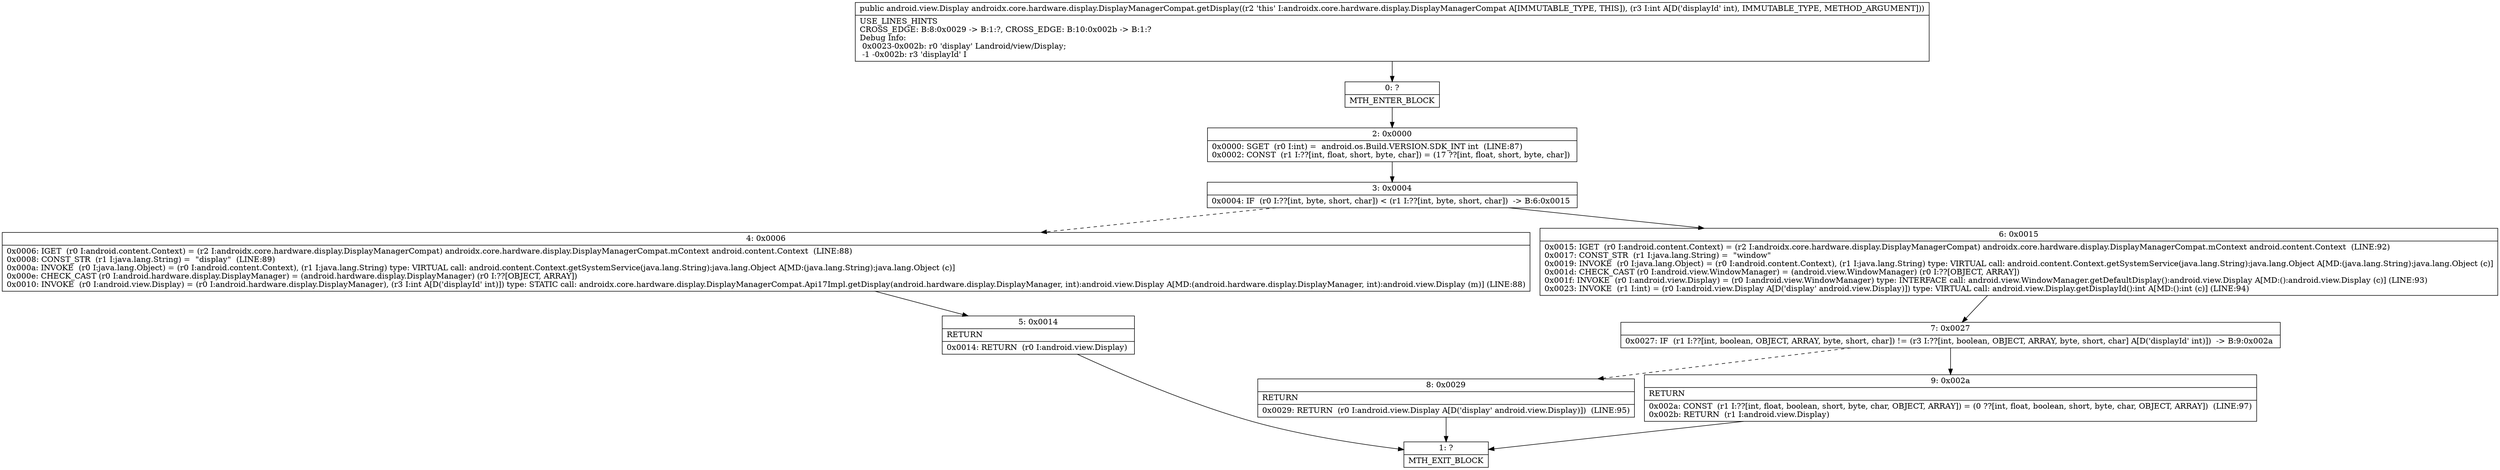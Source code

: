 digraph "CFG forandroidx.core.hardware.display.DisplayManagerCompat.getDisplay(I)Landroid\/view\/Display;" {
Node_0 [shape=record,label="{0\:\ ?|MTH_ENTER_BLOCK\l}"];
Node_2 [shape=record,label="{2\:\ 0x0000|0x0000: SGET  (r0 I:int) =  android.os.Build.VERSION.SDK_INT int  (LINE:87)\l0x0002: CONST  (r1 I:??[int, float, short, byte, char]) = (17 ??[int, float, short, byte, char]) \l}"];
Node_3 [shape=record,label="{3\:\ 0x0004|0x0004: IF  (r0 I:??[int, byte, short, char]) \< (r1 I:??[int, byte, short, char])  \-\> B:6:0x0015 \l}"];
Node_4 [shape=record,label="{4\:\ 0x0006|0x0006: IGET  (r0 I:android.content.Context) = (r2 I:androidx.core.hardware.display.DisplayManagerCompat) androidx.core.hardware.display.DisplayManagerCompat.mContext android.content.Context  (LINE:88)\l0x0008: CONST_STR  (r1 I:java.lang.String) =  \"display\"  (LINE:89)\l0x000a: INVOKE  (r0 I:java.lang.Object) = (r0 I:android.content.Context), (r1 I:java.lang.String) type: VIRTUAL call: android.content.Context.getSystemService(java.lang.String):java.lang.Object A[MD:(java.lang.String):java.lang.Object (c)]\l0x000e: CHECK_CAST (r0 I:android.hardware.display.DisplayManager) = (android.hardware.display.DisplayManager) (r0 I:??[OBJECT, ARRAY]) \l0x0010: INVOKE  (r0 I:android.view.Display) = (r0 I:android.hardware.display.DisplayManager), (r3 I:int A[D('displayId' int)]) type: STATIC call: androidx.core.hardware.display.DisplayManagerCompat.Api17Impl.getDisplay(android.hardware.display.DisplayManager, int):android.view.Display A[MD:(android.hardware.display.DisplayManager, int):android.view.Display (m)] (LINE:88)\l}"];
Node_5 [shape=record,label="{5\:\ 0x0014|RETURN\l|0x0014: RETURN  (r0 I:android.view.Display) \l}"];
Node_1 [shape=record,label="{1\:\ ?|MTH_EXIT_BLOCK\l}"];
Node_6 [shape=record,label="{6\:\ 0x0015|0x0015: IGET  (r0 I:android.content.Context) = (r2 I:androidx.core.hardware.display.DisplayManagerCompat) androidx.core.hardware.display.DisplayManagerCompat.mContext android.content.Context  (LINE:92)\l0x0017: CONST_STR  (r1 I:java.lang.String) =  \"window\" \l0x0019: INVOKE  (r0 I:java.lang.Object) = (r0 I:android.content.Context), (r1 I:java.lang.String) type: VIRTUAL call: android.content.Context.getSystemService(java.lang.String):java.lang.Object A[MD:(java.lang.String):java.lang.Object (c)]\l0x001d: CHECK_CAST (r0 I:android.view.WindowManager) = (android.view.WindowManager) (r0 I:??[OBJECT, ARRAY]) \l0x001f: INVOKE  (r0 I:android.view.Display) = (r0 I:android.view.WindowManager) type: INTERFACE call: android.view.WindowManager.getDefaultDisplay():android.view.Display A[MD:():android.view.Display (c)] (LINE:93)\l0x0023: INVOKE  (r1 I:int) = (r0 I:android.view.Display A[D('display' android.view.Display)]) type: VIRTUAL call: android.view.Display.getDisplayId():int A[MD:():int (c)] (LINE:94)\l}"];
Node_7 [shape=record,label="{7\:\ 0x0027|0x0027: IF  (r1 I:??[int, boolean, OBJECT, ARRAY, byte, short, char]) != (r3 I:??[int, boolean, OBJECT, ARRAY, byte, short, char] A[D('displayId' int)])  \-\> B:9:0x002a \l}"];
Node_8 [shape=record,label="{8\:\ 0x0029|RETURN\l|0x0029: RETURN  (r0 I:android.view.Display A[D('display' android.view.Display)])  (LINE:95)\l}"];
Node_9 [shape=record,label="{9\:\ 0x002a|RETURN\l|0x002a: CONST  (r1 I:??[int, float, boolean, short, byte, char, OBJECT, ARRAY]) = (0 ??[int, float, boolean, short, byte, char, OBJECT, ARRAY])  (LINE:97)\l0x002b: RETURN  (r1 I:android.view.Display) \l}"];
MethodNode[shape=record,label="{public android.view.Display androidx.core.hardware.display.DisplayManagerCompat.getDisplay((r2 'this' I:androidx.core.hardware.display.DisplayManagerCompat A[IMMUTABLE_TYPE, THIS]), (r3 I:int A[D('displayId' int), IMMUTABLE_TYPE, METHOD_ARGUMENT]))  | USE_LINES_HINTS\lCROSS_EDGE: B:8:0x0029 \-\> B:1:?, CROSS_EDGE: B:10:0x002b \-\> B:1:?\lDebug Info:\l  0x0023\-0x002b: r0 'display' Landroid\/view\/Display;\l  \-1 \-0x002b: r3 'displayId' I\l}"];
MethodNode -> Node_0;Node_0 -> Node_2;
Node_2 -> Node_3;
Node_3 -> Node_4[style=dashed];
Node_3 -> Node_6;
Node_4 -> Node_5;
Node_5 -> Node_1;
Node_6 -> Node_7;
Node_7 -> Node_8[style=dashed];
Node_7 -> Node_9;
Node_8 -> Node_1;
Node_9 -> Node_1;
}

